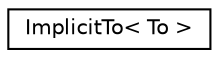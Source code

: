 digraph "Graphical Class Hierarchy"
{
  edge [fontname="Helvetica",fontsize="10",labelfontname="Helvetica",labelfontsize="10"];
  node [fontname="Helvetica",fontsize="10",shape=record];
  rankdir="LR";
  Node0 [label="ImplicitTo\< To \>",height=0.2,width=0.4,color="black", fillcolor="white", style="filled",URL="$struct_implicit_to.html"];
}
